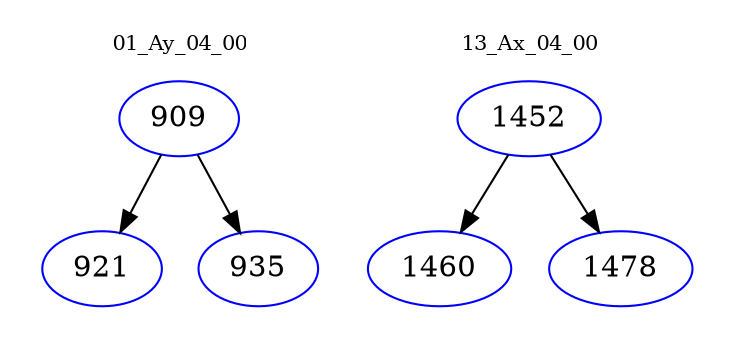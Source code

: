 digraph{
subgraph cluster_0 {
color = white
label = "01_Ay_04_00";
fontsize=10;
T0_909 [label="909", color="blue"]
T0_909 -> T0_921 [color="black"]
T0_921 [label="921", color="blue"]
T0_909 -> T0_935 [color="black"]
T0_935 [label="935", color="blue"]
}
subgraph cluster_1 {
color = white
label = "13_Ax_04_00";
fontsize=10;
T1_1452 [label="1452", color="blue"]
T1_1452 -> T1_1460 [color="black"]
T1_1460 [label="1460", color="blue"]
T1_1452 -> T1_1478 [color="black"]
T1_1478 [label="1478", color="blue"]
}
}
